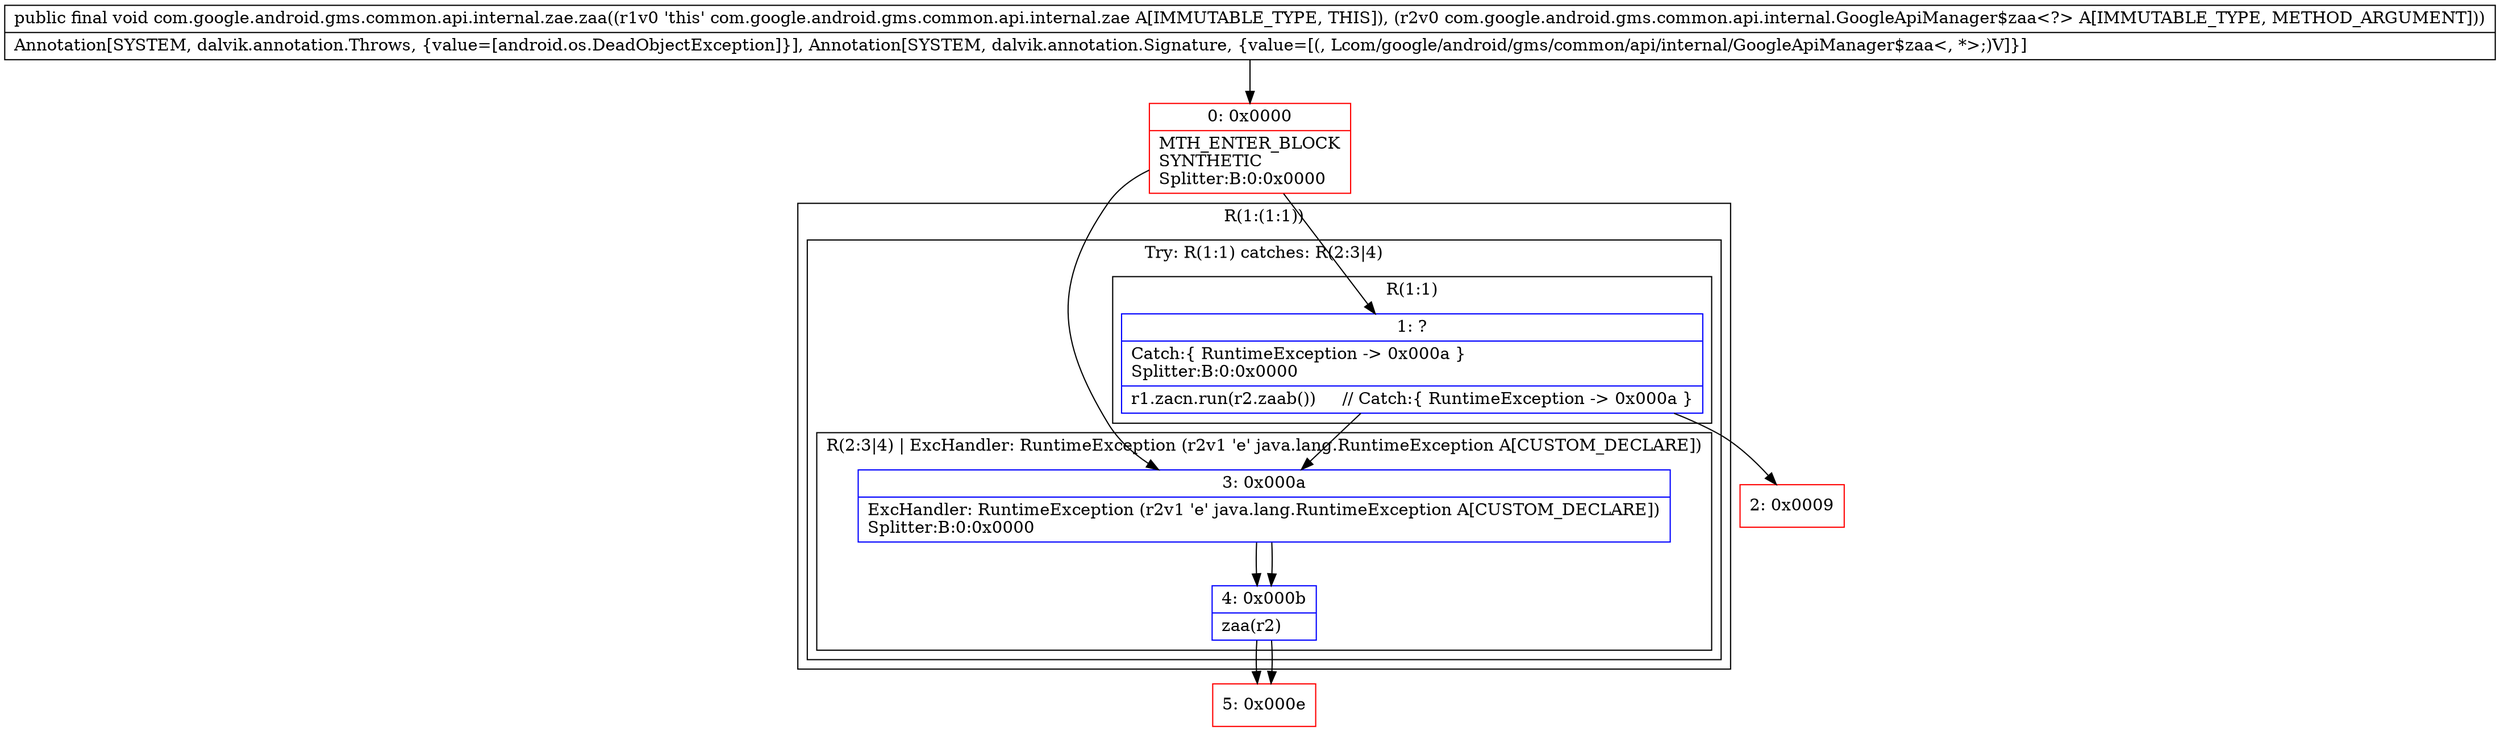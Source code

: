 digraph "CFG forcom.google.android.gms.common.api.internal.zae.zaa(Lcom\/google\/android\/gms\/common\/api\/internal\/GoogleApiManager$zaa;)V" {
subgraph cluster_Region_479126346 {
label = "R(1:(1:1))";
node [shape=record,color=blue];
subgraph cluster_TryCatchRegion_838409104 {
label = "Try: R(1:1) catches: R(2:3|4)";
node [shape=record,color=blue];
subgraph cluster_Region_475979272 {
label = "R(1:1)";
node [shape=record,color=blue];
Node_1 [shape=record,label="{1\:\ ?|Catch:\{ RuntimeException \-\> 0x000a \}\lSplitter:B:0:0x0000\l|r1.zacn.run(r2.zaab())     \/\/ Catch:\{ RuntimeException \-\> 0x000a \}\l}"];
}
subgraph cluster_Region_1092968761 {
label = "R(2:3|4) | ExcHandler: RuntimeException (r2v1 'e' java.lang.RuntimeException A[CUSTOM_DECLARE])\l";
node [shape=record,color=blue];
Node_3 [shape=record,label="{3\:\ 0x000a|ExcHandler: RuntimeException (r2v1 'e' java.lang.RuntimeException A[CUSTOM_DECLARE])\lSplitter:B:0:0x0000\l}"];
Node_4 [shape=record,label="{4\:\ 0x000b|zaa(r2)\l}"];
}
}
}
subgraph cluster_Region_1092968761 {
label = "R(2:3|4) | ExcHandler: RuntimeException (r2v1 'e' java.lang.RuntimeException A[CUSTOM_DECLARE])\l";
node [shape=record,color=blue];
Node_3 [shape=record,label="{3\:\ 0x000a|ExcHandler: RuntimeException (r2v1 'e' java.lang.RuntimeException A[CUSTOM_DECLARE])\lSplitter:B:0:0x0000\l}"];
Node_4 [shape=record,label="{4\:\ 0x000b|zaa(r2)\l}"];
}
Node_0 [shape=record,color=red,label="{0\:\ 0x0000|MTH_ENTER_BLOCK\lSYNTHETIC\lSplitter:B:0:0x0000\l}"];
Node_2 [shape=record,color=red,label="{2\:\ 0x0009}"];
Node_5 [shape=record,color=red,label="{5\:\ 0x000e}"];
MethodNode[shape=record,label="{public final void com.google.android.gms.common.api.internal.zae.zaa((r1v0 'this' com.google.android.gms.common.api.internal.zae A[IMMUTABLE_TYPE, THIS]), (r2v0 com.google.android.gms.common.api.internal.GoogleApiManager$zaa\<?\> A[IMMUTABLE_TYPE, METHOD_ARGUMENT]))  | Annotation[SYSTEM, dalvik.annotation.Throws, \{value=[android.os.DeadObjectException]\}], Annotation[SYSTEM, dalvik.annotation.Signature, \{value=[(, Lcom\/google\/android\/gms\/common\/api\/internal\/GoogleApiManager$zaa\<, *\>;)V]\}]\l}"];
MethodNode -> Node_0;
Node_1 -> Node_2;
Node_1 -> Node_3;
Node_3 -> Node_4;
Node_4 -> Node_5;
Node_3 -> Node_4;
Node_4 -> Node_5;
Node_0 -> Node_1;
Node_0 -> Node_3;
}

